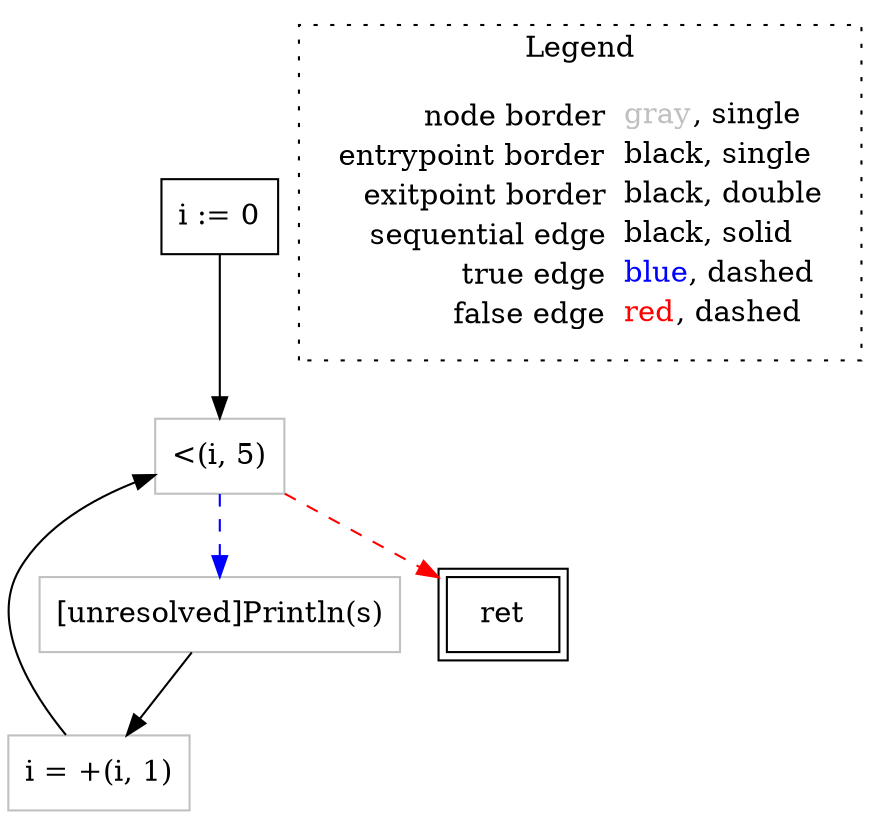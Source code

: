 digraph {
	"node0" [shape="rect",color="black",label=<i := 0>];
	"node1" [shape="rect",color="gray",label=<[unresolved]Println(s)>];
	"node2" [shape="rect",color="gray",label=<i = +(i, 1)>];
	"node3" [shape="rect",color="black",peripheries="2",label=<ret>];
	"node4" [shape="rect",color="gray",label=<&lt;(i, 5)>];
	"node0" -> "node4" [color="black"];
	"node1" -> "node2" [color="black"];
	"node2" -> "node4" [color="black"];
	"node4" -> "node1" [color="blue",style="dashed"];
	"node4" -> "node3" [color="red",style="dashed"];
subgraph cluster_legend {
	label="Legend";
	style=dotted;
	node [shape=plaintext];
	"legend" [label=<<table border="0" cellpadding="2" cellspacing="0" cellborder="0"><tr><td align="right">node border&nbsp;</td><td align="left"><font color="gray">gray</font>, single</td></tr><tr><td align="right">entrypoint border&nbsp;</td><td align="left"><font color="black">black</font>, single</td></tr><tr><td align="right">exitpoint border&nbsp;</td><td align="left"><font color="black">black</font>, double</td></tr><tr><td align="right">sequential edge&nbsp;</td><td align="left"><font color="black">black</font>, solid</td></tr><tr><td align="right">true edge&nbsp;</td><td align="left"><font color="blue">blue</font>, dashed</td></tr><tr><td align="right">false edge&nbsp;</td><td align="left"><font color="red">red</font>, dashed</td></tr></table>>];
}

}
